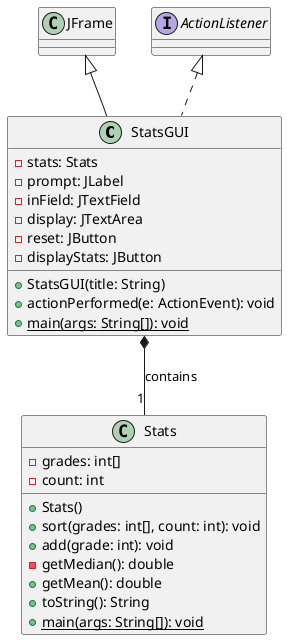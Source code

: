 @startuml

class StatsGUI [[java:StatsGUI]] {
    -stats: Stats
	-prompt: JLabel
	-inField: JTextField
	-display: JTextArea
	-reset: JButton
	-displayStats: JButton
	+StatsGUI(title: String)
	+actionPerformed(e: ActionEvent): void
	+{static} main(args: String[]): void
}
class JFrame {
}
interface ActionListener {
}
class Stats [[java:Stats]] {
	-grades: int[]
	-count: int
	+Stats()
	+sort(grades: int[], count: int): void
	+add(grade: int): void
	-getMedian(): double
	+getMean(): double
	+toString(): String
	+{static} main(args: String[]): void
}

ActionListener <|.. StatsGUI
JFrame <|-- StatsGUI
StatsGUI  *-- "1" Stats : contains

@enduml